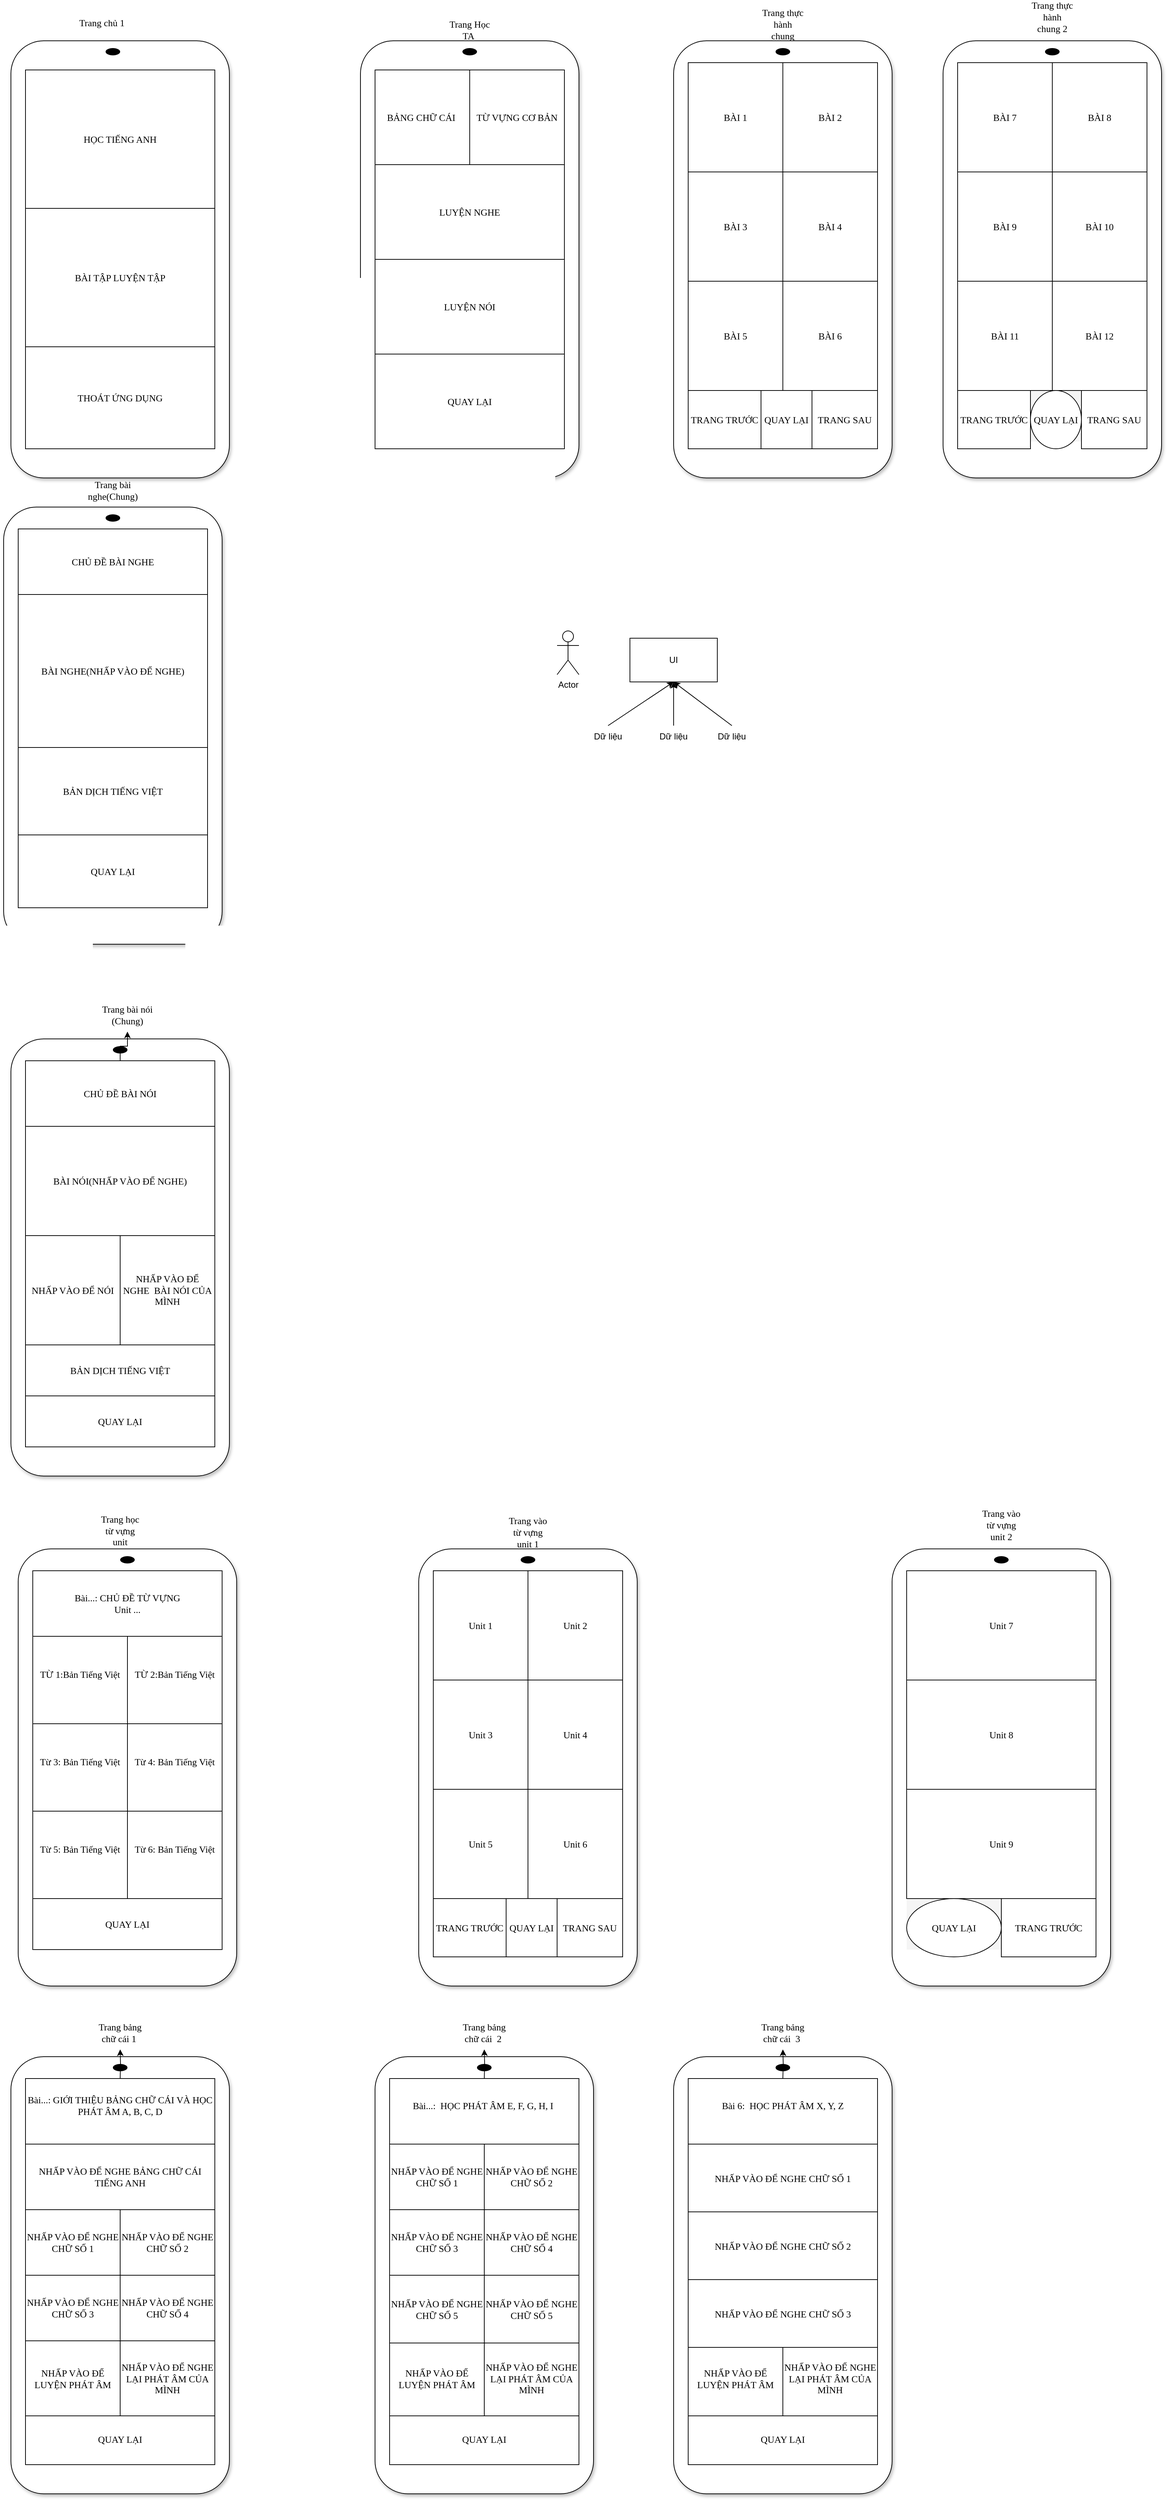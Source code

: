 <mxfile version="28.2.0">
  <diagram name="Page-1" id="ixJSkVkBwFZioYLOljhV">
    <mxGraphModel dx="1830" dy="803" grid="1" gridSize="10" guides="1" tooltips="1" connect="1" arrows="1" fold="1" page="1" pageScale="1" pageWidth="827" pageHeight="1169" math="0" shadow="0">
      <root>
        <mxCell id="0" />
        <mxCell id="1" parent="0" />
        <mxCell id="qoUrT7d6lG7RUCfjTTM9-2" style="rounded=1;whiteSpace=wrap;html=1;fillColor=#FFFFFF;strokeColor=#000000;shadow=1;fontFamily=Times New Roman;fontSize=13;" parent="1" vertex="1">
          <mxGeometry x="100" y="140" width="300" height="600" as="geometry" />
        </mxCell>
        <mxCell id="qoUrT7d6lG7RUCfjTTM9-3" value="" style="rounded=0;whiteSpace=wrap;html=1;fillColor=#f5f5f5;strokeColor=#666666;fontFamily=Times New Roman;fontSize=13;fontColor=#333333;" parent="1" vertex="1">
          <mxGeometry x="120" y="180" width="260" height="520" as="geometry" />
        </mxCell>
        <mxCell id="qoUrT7d6lG7RUCfjTTM9-4" style="shape=ellipse;whiteSpace=wrap;html=1;fillColor=#000000;strokeColor=none;fontFamily=Times New Roman;fontSize=13;" parent="1" vertex="1">
          <mxGeometry x="230" y="150" width="20" height="10" as="geometry" />
        </mxCell>
        <mxCell id="qoUrT7d6lG7RUCfjTTM9-13" value="&lt;font&gt;HỌC TIẾNG ANH&lt;/font&gt;" style="rounded=0;whiteSpace=wrap;html=1;fontFamily=Times New Roman;fontSize=13;" parent="1" vertex="1">
          <mxGeometry x="120" y="180" width="260" height="190" as="geometry" />
        </mxCell>
        <mxCell id="qoUrT7d6lG7RUCfjTTM9-16" value="BÀI TẬP LUYỆN TẬP" style="rounded=0;whiteSpace=wrap;html=1;fontFamily=Times New Roman;fontSize=13;" parent="1" vertex="1">
          <mxGeometry x="120" y="370" width="260" height="190" as="geometry" />
        </mxCell>
        <mxCell id="qoUrT7d6lG7RUCfjTTM9-18" value="THOÁT ỨNG DỤNG" style="rounded=0;whiteSpace=wrap;html=1;fontFamily=Times New Roman;fontSize=13;" parent="1" vertex="1">
          <mxGeometry x="120" y="560" width="260" height="140" as="geometry" />
        </mxCell>
        <mxCell id="qoUrT7d6lG7RUCfjTTM9-20" value="Trang chủ 1" style="text;html=1;align=center;verticalAlign=middle;whiteSpace=wrap;rounded=0;fontFamily=Times New Roman;fontSize=13;" parent="1" vertex="1">
          <mxGeometry x="160" y="100" width="130" height="30" as="geometry" />
        </mxCell>
        <mxCell id="qoUrT7d6lG7RUCfjTTM9-21" style="rounded=1;whiteSpace=wrap;html=1;fillColor=#FFFFFF;strokeColor=#000000;shadow=1;fontFamily=Times New Roman;fontSize=13;" parent="1" vertex="1">
          <mxGeometry x="580" y="140" width="300" height="600" as="geometry" />
        </mxCell>
        <mxCell id="qoUrT7d6lG7RUCfjTTM9-22" style="shape=ellipse;whiteSpace=wrap;html=1;fillColor=#000000;strokeColor=none;fontFamily=Times New Roman;fontSize=13;" parent="1" vertex="1">
          <mxGeometry x="720" y="150" width="20" height="10" as="geometry" />
        </mxCell>
        <mxCell id="qoUrT7d6lG7RUCfjTTM9-24" style="rounded=0;whiteSpace=wrap;html=1;fillColor=#F5F5F5;strokeColor=none;fontFamily=Times New Roman;fontSize=13;" parent="1" vertex="1">
          <mxGeometry x="600" y="180" width="260" height="520" as="geometry" />
        </mxCell>
        <mxCell id="qoUrT7d6lG7RUCfjTTM9-26" value="LUYỆN NGHE" style="rounded=0;whiteSpace=wrap;html=1;fontFamily=Times New Roman;fontSize=13;" parent="1" vertex="1">
          <mxGeometry x="600" y="310" width="260" height="130" as="geometry" />
        </mxCell>
        <mxCell id="qoUrT7d6lG7RUCfjTTM9-27" value="LUYỆN NÓI" style="rounded=0;whiteSpace=wrap;html=1;fontFamily=Times New Roman;fontSize=13;" parent="1" vertex="1">
          <mxGeometry x="600" y="440" width="260" height="130" as="geometry" />
        </mxCell>
        <mxCell id="qoUrT7d6lG7RUCfjTTM9-30" value="QUAY LẠI" style="rounded=0;whiteSpace=wrap;html=1;fontFamily=Times New Roman;fontSize=13;" parent="1" vertex="1">
          <mxGeometry x="600" y="570" width="260" height="130" as="geometry" />
        </mxCell>
        <mxCell id="qoUrT7d6lG7RUCfjTTM9-32" value="BẢNG CHỮ CÁI&amp;nbsp;" style="rounded=0;whiteSpace=wrap;html=1;fontFamily=Times New Roman;fontSize=13;" parent="1" vertex="1">
          <mxGeometry x="600" y="180" width="130" height="130" as="geometry" />
        </mxCell>
        <mxCell id="qoUrT7d6lG7RUCfjTTM9-34" value="TỪ VỰNG CƠ BẢN" style="rounded=0;whiteSpace=wrap;html=1;fontFamily=Times New Roman;fontSize=13;" parent="1" vertex="1">
          <mxGeometry x="730" y="180" width="130" height="130" as="geometry" />
        </mxCell>
        <mxCell id="qoUrT7d6lG7RUCfjTTM9-35" value="Trang Học TA&amp;nbsp;" style="text;html=1;align=center;verticalAlign=middle;whiteSpace=wrap;rounded=0;fontFamily=Times New Roman;fontSize=13;" parent="1" vertex="1">
          <mxGeometry x="700" y="110" width="60" height="30" as="geometry" />
        </mxCell>
        <mxCell id="qoUrT7d6lG7RUCfjTTM9-36" style="rounded=1;whiteSpace=wrap;html=1;fillColor=#FFFFFF;strokeColor=#000000;shadow=1;fontFamily=Times New Roman;fontSize=13;" parent="1" vertex="1">
          <mxGeometry x="1010" y="140" width="300" height="600" as="geometry" />
        </mxCell>
        <mxCell id="qoUrT7d6lG7RUCfjTTM9-37" style="rounded=0;whiteSpace=wrap;html=1;fillColor=#F5F5F5;strokeColor=none;fontFamily=Times New Roman;fontSize=13;" parent="1" vertex="1">
          <mxGeometry x="1030" y="170" width="260" height="520" as="geometry" />
        </mxCell>
        <mxCell id="qoUrT7d6lG7RUCfjTTM9-38" value="BÀI 1" style="rounded=0;whiteSpace=wrap;html=1;fontFamily=Times New Roman;fontSize=13;" parent="1" vertex="1">
          <mxGeometry x="1030" y="170" width="130" height="150" as="geometry" />
        </mxCell>
        <mxCell id="qoUrT7d6lG7RUCfjTTM9-39" value="BÀI 2" style="rounded=0;whiteSpace=wrap;html=1;fontFamily=Times New Roman;fontSize=13;" parent="1" vertex="1">
          <mxGeometry x="1160" y="170" width="130" height="150" as="geometry" />
        </mxCell>
        <mxCell id="qoUrT7d6lG7RUCfjTTM9-40" value="BÀI 3" style="rounded=0;whiteSpace=wrap;html=1;fontFamily=Times New Roman;fontSize=13;" parent="1" vertex="1">
          <mxGeometry x="1030" y="320" width="130" height="150" as="geometry" />
        </mxCell>
        <mxCell id="qoUrT7d6lG7RUCfjTTM9-41" value="BÀI 4" style="rounded=0;whiteSpace=wrap;html=1;fontFamily=Times New Roman;fontSize=13;" parent="1" vertex="1">
          <mxGeometry x="1160" y="320" width="130" height="150" as="geometry" />
        </mxCell>
        <mxCell id="qoUrT7d6lG7RUCfjTTM9-42" value="BÀI 5" style="rounded=0;whiteSpace=wrap;html=1;fontFamily=Times New Roman;fontSize=13;" parent="1" vertex="1">
          <mxGeometry x="1030" y="470" width="130" height="150" as="geometry" />
        </mxCell>
        <mxCell id="qoUrT7d6lG7RUCfjTTM9-43" value="BÀI 6" style="rounded=0;whiteSpace=wrap;html=1;fontFamily=Times New Roman;fontSize=13;" parent="1" vertex="1">
          <mxGeometry x="1160" y="470" width="130" height="150" as="geometry" />
        </mxCell>
        <mxCell id="qoUrT7d6lG7RUCfjTTM9-45" value="TRANG TRƯỚC" style="rounded=0;whiteSpace=wrap;html=1;fontFamily=Times New Roman;fontSize=13;" parent="1" vertex="1">
          <mxGeometry x="1030" y="620" width="100" height="80" as="geometry" />
        </mxCell>
        <mxCell id="qoUrT7d6lG7RUCfjTTM9-46" value="TRANG SAU" style="rounded=0;whiteSpace=wrap;html=1;fontFamily=Times New Roman;fontSize=13;" parent="1" vertex="1">
          <mxGeometry x="1200" y="620" width="90" height="80" as="geometry" />
        </mxCell>
        <mxCell id="qoUrT7d6lG7RUCfjTTM9-47" value="Trang thực hành chung&lt;div&gt;&lt;br&gt;&lt;/div&gt;" style="text;html=1;align=center;verticalAlign=middle;whiteSpace=wrap;rounded=0;fontFamily=Times New Roman;fontSize=13;" parent="1" vertex="1">
          <mxGeometry x="1130" y="110" width="60" height="30" as="geometry" />
        </mxCell>
        <mxCell id="qoUrT7d6lG7RUCfjTTM9-48" style="rounded=1;whiteSpace=wrap;html=1;fillColor=#FFFFFF;strokeColor=#000000;shadow=1;fontFamily=Times New Roman;fontSize=13;" parent="1" vertex="1">
          <mxGeometry x="1380" y="140" width="300" height="600" as="geometry" />
        </mxCell>
        <mxCell id="qoUrT7d6lG7RUCfjTTM9-49" style="shape=ellipse;whiteSpace=wrap;html=1;fillColor=#000000;strokeColor=none;fontFamily=Times New Roman;fontSize=13;" parent="1" vertex="1">
          <mxGeometry x="1150" y="150" width="20" height="10" as="geometry" />
        </mxCell>
        <mxCell id="qoUrT7d6lG7RUCfjTTM9-52" style="shape=ellipse;whiteSpace=wrap;html=1;fillColor=#000000;strokeColor=none;fontFamily=Times New Roman;fontSize=13;" parent="1" vertex="1">
          <mxGeometry x="1520" y="150" width="20" height="10" as="geometry" />
        </mxCell>
        <mxCell id="qoUrT7d6lG7RUCfjTTM9-53" style="rounded=0;whiteSpace=wrap;html=1;fillColor=#F5F5F5;strokeColor=none;fontFamily=Times New Roman;fontSize=13;" parent="1" vertex="1">
          <mxGeometry x="1400" y="170" width="260" height="520" as="geometry" />
        </mxCell>
        <mxCell id="qoUrT7d6lG7RUCfjTTM9-54" value="BÀI 7" style="rounded=0;whiteSpace=wrap;html=1;fontFamily=Times New Roman;fontSize=13;" parent="1" vertex="1">
          <mxGeometry x="1400" y="170" width="130" height="150" as="geometry" />
        </mxCell>
        <mxCell id="qoUrT7d6lG7RUCfjTTM9-55" value="BÀI 8" style="rounded=0;whiteSpace=wrap;html=1;fontFamily=Times New Roman;fontSize=13;" parent="1" vertex="1">
          <mxGeometry x="1530" y="170" width="130" height="150" as="geometry" />
        </mxCell>
        <mxCell id="qoUrT7d6lG7RUCfjTTM9-56" value="BÀI 9" style="rounded=0;whiteSpace=wrap;html=1;fontFamily=Times New Roman;fontSize=13;" parent="1" vertex="1">
          <mxGeometry x="1400" y="320" width="130" height="150" as="geometry" />
        </mxCell>
        <mxCell id="qoUrT7d6lG7RUCfjTTM9-58" value="BÀI 10" style="rounded=0;whiteSpace=wrap;html=1;fontFamily=Times New Roman;fontSize=13;" parent="1" vertex="1">
          <mxGeometry x="1530" y="320" width="130" height="150" as="geometry" />
        </mxCell>
        <mxCell id="qoUrT7d6lG7RUCfjTTM9-59" value="BÀI 11" style="rounded=0;whiteSpace=wrap;html=1;fontFamily=Times New Roman;fontSize=13;" parent="1" vertex="1">
          <mxGeometry x="1400" y="470" width="130" height="150" as="geometry" />
        </mxCell>
        <mxCell id="qoUrT7d6lG7RUCfjTTM9-60" value="BÀI 12" style="rounded=0;whiteSpace=wrap;html=1;fontFamily=Times New Roman;fontSize=13;" parent="1" vertex="1">
          <mxGeometry x="1530" y="470" width="130" height="150" as="geometry" />
        </mxCell>
        <mxCell id="qoUrT7d6lG7RUCfjTTM9-64" value="Trang thực hành chung 2&lt;div&gt;&lt;br&gt;&lt;/div&gt;" style="text;html=1;align=center;verticalAlign=middle;whiteSpace=wrap;rounded=0;fontFamily=Times New Roman;fontSize=13;" parent="1" vertex="1">
          <mxGeometry x="1500" y="100" width="60" height="30" as="geometry" />
        </mxCell>
        <mxCell id="qoUrT7d6lG7RUCfjTTM9-86" style="rounded=1;whiteSpace=wrap;html=1;fillColor=#FFFFFF;strokeColor=#000000;shadow=1;fontFamily=Times New Roman;fontSize=13;" parent="1" vertex="1">
          <mxGeometry x="90" y="780" width="300" height="600" as="geometry" />
        </mxCell>
        <mxCell id="qoUrT7d6lG7RUCfjTTM9-87" style="shape=ellipse;whiteSpace=wrap;html=1;fillColor=#000000;strokeColor=none;fontFamily=Times New Roman;fontSize=13;" parent="1" vertex="1">
          <mxGeometry x="230" y="790" width="20" height="10" as="geometry" />
        </mxCell>
        <mxCell id="qoUrT7d6lG7RUCfjTTM9-88" style="rounded=0;whiteSpace=wrap;html=1;fillColor=#F5F5F5;strokeColor=none;fontFamily=Times New Roman;fontSize=13;" parent="1" vertex="1">
          <mxGeometry x="110" y="810" width="260" height="520" as="geometry" />
        </mxCell>
        <mxCell id="qoUrT7d6lG7RUCfjTTM9-89" value="Trang bài nghe(Chung)&lt;div&gt;&lt;div&gt;&lt;br&gt;&lt;/div&gt;&lt;/div&gt;" style="text;html=1;align=center;verticalAlign=middle;whiteSpace=wrap;rounded=0;fontFamily=Times New Roman;fontSize=13;" parent="1" vertex="1">
          <mxGeometry x="210" y="750" width="60" height="30" as="geometry" />
        </mxCell>
        <mxCell id="qoUrT7d6lG7RUCfjTTM9-90" value="CHỦ ĐỀ BÀI NGHE" style="rounded=0;whiteSpace=wrap;html=1;fontFamily=Times New Roman;fontSize=13;" parent="1" vertex="1">
          <mxGeometry x="110" y="810" width="260" height="90" as="geometry" />
        </mxCell>
        <mxCell id="qoUrT7d6lG7RUCfjTTM9-91" value="BÀI NGHE(NHẤP VÀO ĐỂ NGHE)" style="rounded=0;whiteSpace=wrap;html=1;fontFamily=Times New Roman;fontSize=13;" parent="1" vertex="1">
          <mxGeometry x="110" y="900" width="260" height="210" as="geometry" />
        </mxCell>
        <mxCell id="qoUrT7d6lG7RUCfjTTM9-92" value="BẢN DỊCH TIẾNG VIỆT" style="rounded=0;whiteSpace=wrap;html=1;fontFamily=Times New Roman;fontSize=13;" parent="1" vertex="1">
          <mxGeometry x="110" y="1110" width="260" height="120" as="geometry" />
        </mxCell>
        <mxCell id="qoUrT7d6lG7RUCfjTTM9-94" style="rounded=1;whiteSpace=wrap;html=1;fillColor=#FFFFFF;strokeColor=#000000;shadow=1;fontFamily=Times New Roman;fontSize=13;" parent="1" vertex="1">
          <mxGeometry x="100" y="1510" width="300" height="600" as="geometry" />
        </mxCell>
        <mxCell id="qoUrT7d6lG7RUCfjTTM9-95" style="shape=ellipse;whiteSpace=wrap;html=1;fillColor=#000000;strokeColor=none;fontFamily=Times New Roman;fontSize=13;" parent="1" vertex="1">
          <mxGeometry x="240" y="1520" width="20" height="10" as="geometry" />
        </mxCell>
        <mxCell id="qoUrT7d6lG7RUCfjTTM9-96" style="rounded=0;whiteSpace=wrap;html=1;fillColor=#F5F5F5;strokeColor=none;fontFamily=Times New Roman;fontSize=13;" parent="1" vertex="1">
          <mxGeometry x="120" y="1540" width="260" height="520" as="geometry" />
        </mxCell>
        <mxCell id="qoUrT7d6lG7RUCfjTTM9-97" value="" style="edgeStyle=orthogonalEdgeStyle;rounded=0;orthogonalLoop=1;jettySize=auto;html=1;fontFamily=Times New Roman;fontSize=13;" parent="1" source="qoUrT7d6lG7RUCfjTTM9-98" target="qoUrT7d6lG7RUCfjTTM9-103" edge="1">
          <mxGeometry relative="1" as="geometry" />
        </mxCell>
        <mxCell id="qoUrT7d6lG7RUCfjTTM9-98" value="CHỦ ĐỀ BÀI NÓI" style="rounded=0;whiteSpace=wrap;html=1;fontFamily=Times New Roman;fontSize=13;" parent="1" vertex="1">
          <mxGeometry x="120" y="1540" width="260" height="90" as="geometry" />
        </mxCell>
        <mxCell id="qoUrT7d6lG7RUCfjTTM9-99" value="BÀI NÓI(NHẤP VÀO ĐỂ NGHE)" style="rounded=0;whiteSpace=wrap;html=1;fontFamily=Times New Roman;fontSize=13;" parent="1" vertex="1">
          <mxGeometry x="120" y="1630" width="260" height="150" as="geometry" />
        </mxCell>
        <mxCell id="qoUrT7d6lG7RUCfjTTM9-100" value="BẢN DỊCH TIẾNG VIỆT" style="rounded=0;whiteSpace=wrap;html=1;fontFamily=Times New Roman;fontSize=13;" parent="1" vertex="1">
          <mxGeometry x="120" y="1930" width="260" height="70" as="geometry" />
        </mxCell>
        <mxCell id="qoUrT7d6lG7RUCfjTTM9-101" value="NHẤP VÀO ĐỂ NÓI" style="rounded=0;whiteSpace=wrap;html=1;fontFamily=Times New Roman;fontSize=13;" parent="1" vertex="1">
          <mxGeometry x="120" y="1780" width="130" height="150" as="geometry" />
        </mxCell>
        <mxCell id="qoUrT7d6lG7RUCfjTTM9-102" value="NHẤP VÀO ĐỂ NGHE&amp;nbsp; BÀI NÓI CỦA MÌNH" style="rounded=0;whiteSpace=wrap;html=1;fontFamily=Times New Roman;fontSize=13;" parent="1" vertex="1">
          <mxGeometry x="250" y="1780" width="130" height="150" as="geometry" />
        </mxCell>
        <mxCell id="qoUrT7d6lG7RUCfjTTM9-103" value="Trang bài nói (Chung)&lt;div&gt;&lt;div&gt;&lt;br&gt;&lt;/div&gt;&lt;/div&gt;" style="text;html=1;align=center;verticalAlign=middle;whiteSpace=wrap;rounded=0;fontFamily=Times New Roman;fontSize=13;" parent="1" vertex="1">
          <mxGeometry x="220" y="1470" width="80" height="30" as="geometry" />
        </mxCell>
        <mxCell id="qoUrT7d6lG7RUCfjTTM9-106" style="rounded=1;whiteSpace=wrap;html=1;fillColor=#FFFFFF;strokeColor=#000000;shadow=1;fontFamily=Times New Roman;fontSize=13;" parent="1" vertex="1">
          <mxGeometry x="110" y="2210" width="300" height="600" as="geometry" />
        </mxCell>
        <mxCell id="qoUrT7d6lG7RUCfjTTM9-107" style="shape=ellipse;whiteSpace=wrap;html=1;fillColor=#000000;strokeColor=none;fontFamily=Times New Roman;fontSize=13;" parent="1" vertex="1">
          <mxGeometry x="250" y="2220" width="20" height="10" as="geometry" />
        </mxCell>
        <mxCell id="qoUrT7d6lG7RUCfjTTM9-108" style="rounded=0;whiteSpace=wrap;html=1;fillColor=#F5F5F5;strokeColor=none;fontFamily=Times New Roman;fontSize=13;" parent="1" vertex="1">
          <mxGeometry x="130" y="2240" width="260" height="520" as="geometry" />
        </mxCell>
        <mxCell id="qoUrT7d6lG7RUCfjTTM9-109" value="Bài...: CHỦ ĐỀ TỪ VỰNG&lt;div&gt;Unit ...&lt;/div&gt;" style="rounded=0;whiteSpace=wrap;html=1;fontFamily=Times New Roman;fontSize=13;" parent="1" vertex="1">
          <mxGeometry x="130" y="2240" width="260" height="90" as="geometry" />
        </mxCell>
        <mxCell id="qoUrT7d6lG7RUCfjTTM9-112" value="Trang học từ vựng unit" style="text;html=1;align=center;verticalAlign=middle;whiteSpace=wrap;rounded=0;fontFamily=Times New Roman;fontSize=13;" parent="1" vertex="1">
          <mxGeometry x="220" y="2170" width="60" height="30" as="geometry" />
        </mxCell>
        <mxCell id="qoUrT7d6lG7RUCfjTTM9-113" value="TỪ 1:Bản Tiếng Việt&lt;div&gt;&lt;br&gt;&lt;/div&gt;" style="rounded=0;whiteSpace=wrap;html=1;fontFamily=Times New Roman;fontSize=13;" parent="1" vertex="1">
          <mxGeometry x="130" y="2330" width="130" height="120" as="geometry" />
        </mxCell>
        <mxCell id="qoUrT7d6lG7RUCfjTTM9-114" value="TỪ 2:Bản Tiếng Việt&lt;div&gt;&lt;br&gt;&lt;/div&gt;" style="rounded=0;whiteSpace=wrap;html=1;fontFamily=Times New Roman;fontSize=13;" parent="1" vertex="1">
          <mxGeometry x="260" y="2330" width="130" height="120" as="geometry" />
        </mxCell>
        <mxCell id="qoUrT7d6lG7RUCfjTTM9-115" value="Từ 3: Bản Tiếng Việt&lt;div&gt;&lt;br&gt;&lt;/div&gt;" style="rounded=0;whiteSpace=wrap;html=1;fontFamily=Times New Roman;fontSize=13;" parent="1" vertex="1">
          <mxGeometry x="130" y="2450" width="130" height="120" as="geometry" />
        </mxCell>
        <mxCell id="qoUrT7d6lG7RUCfjTTM9-116" value="Từ 4: Bản Tiếng Việt&lt;div&gt;&lt;br&gt;&lt;/div&gt;" style="rounded=0;whiteSpace=wrap;html=1;fontFamily=Times New Roman;fontSize=13;" parent="1" vertex="1">
          <mxGeometry x="260" y="2450" width="130" height="120" as="geometry" />
        </mxCell>
        <mxCell id="qoUrT7d6lG7RUCfjTTM9-117" value="Từ 5: Bản Tiếng Việt&lt;div&gt;&lt;br&gt;&lt;/div&gt;" style="rounded=0;whiteSpace=wrap;html=1;fontFamily=Times New Roman;fontSize=13;" parent="1" vertex="1">
          <mxGeometry x="130" y="2570" width="130" height="120" as="geometry" />
        </mxCell>
        <mxCell id="qoUrT7d6lG7RUCfjTTM9-118" value="Từ 6: Bản Tiếng Việt&lt;div&gt;&lt;br&gt;&lt;/div&gt;" style="rounded=0;whiteSpace=wrap;html=1;fontFamily=Times New Roman;fontSize=13;" parent="1" vertex="1">
          <mxGeometry x="260" y="2570" width="130" height="120" as="geometry" />
        </mxCell>
        <mxCell id="qoUrT7d6lG7RUCfjTTM9-119" value="QUAY LẠI" style="rounded=0;whiteSpace=wrap;html=1;fontFamily=Times New Roman;fontSize=13;" parent="1" vertex="1">
          <mxGeometry x="120" y="2000" width="260" height="70" as="geometry" />
        </mxCell>
        <mxCell id="qoUrT7d6lG7RUCfjTTM9-120" value="QUAY LẠI" style="rounded=0;whiteSpace=wrap;html=1;fontFamily=Times New Roman;fontSize=13;" parent="1" vertex="1">
          <mxGeometry x="110" y="1230" width="260" height="100" as="geometry" />
        </mxCell>
        <mxCell id="qoUrT7d6lG7RUCfjTTM9-121" value="QUAY LẠI" style="rounded=0;whiteSpace=wrap;html=1;fontFamily=Times New Roman;fontSize=13;" parent="1" vertex="1">
          <mxGeometry x="130" y="2690" width="260" height="70" as="geometry" />
        </mxCell>
        <mxCell id="qoUrT7d6lG7RUCfjTTM9-122" style="rounded=1;whiteSpace=wrap;html=1;fillColor=#FFFFFF;strokeColor=#000000;shadow=1;fontFamily=Times New Roman;fontSize=13;" parent="1" vertex="1">
          <mxGeometry x="660" y="2210" width="300" height="600" as="geometry" />
        </mxCell>
        <mxCell id="qoUrT7d6lG7RUCfjTTM9-123" style="rounded=0;whiteSpace=wrap;html=1;fillColor=#F5F5F5;strokeColor=none;fontFamily=Times New Roman;fontSize=13;" parent="1" vertex="1">
          <mxGeometry x="680" y="2240" width="260" height="520" as="geometry" />
        </mxCell>
        <mxCell id="qoUrT7d6lG7RUCfjTTM9-124" value="Unit 1" style="rounded=0;whiteSpace=wrap;html=1;fontFamily=Times New Roman;fontSize=13;" parent="1" vertex="1">
          <mxGeometry x="680" y="2240" width="130" height="150" as="geometry" />
        </mxCell>
        <mxCell id="qoUrT7d6lG7RUCfjTTM9-125" value="Unit 2" style="rounded=0;whiteSpace=wrap;html=1;fontFamily=Times New Roman;fontSize=13;" parent="1" vertex="1">
          <mxGeometry x="810" y="2240" width="130" height="150" as="geometry" />
        </mxCell>
        <mxCell id="qoUrT7d6lG7RUCfjTTM9-126" value="Unit&amp;nbsp;3" style="rounded=0;whiteSpace=wrap;html=1;fontFamily=Times New Roman;fontSize=13;" parent="1" vertex="1">
          <mxGeometry x="680" y="2390" width="130" height="150" as="geometry" />
        </mxCell>
        <mxCell id="qoUrT7d6lG7RUCfjTTM9-127" value="Unit 4" style="rounded=0;whiteSpace=wrap;html=1;fontFamily=Times New Roman;fontSize=13;" parent="1" vertex="1">
          <mxGeometry x="810" y="2390" width="130" height="150" as="geometry" />
        </mxCell>
        <mxCell id="qoUrT7d6lG7RUCfjTTM9-128" value="Unit&amp;nbsp;5" style="rounded=0;whiteSpace=wrap;html=1;fontFamily=Times New Roman;fontSize=13;" parent="1" vertex="1">
          <mxGeometry x="680" y="2540" width="130" height="150" as="geometry" />
        </mxCell>
        <mxCell id="qoUrT7d6lG7RUCfjTTM9-129" value="Unit&amp;nbsp;6" style="rounded=0;whiteSpace=wrap;html=1;fontFamily=Times New Roman;fontSize=13;" parent="1" vertex="1">
          <mxGeometry x="810" y="2540" width="130" height="150" as="geometry" />
        </mxCell>
        <mxCell id="qoUrT7d6lG7RUCfjTTM9-130" value="QUAY LẠI" style="ellipse;whiteSpace=wrap;html=1;fontFamily=Times New Roman;fontSize=13;" parent="1" vertex="1">
          <mxGeometry x="780" y="2690" width="70" height="80" as="geometry" />
        </mxCell>
        <mxCell id="qoUrT7d6lG7RUCfjTTM9-131" value="TRANG TRƯỚC" style="rounded=0;whiteSpace=wrap;html=1;fontFamily=Times New Roman;fontSize=13;" parent="1" vertex="1">
          <mxGeometry x="680" y="2690" width="100" height="80" as="geometry" />
        </mxCell>
        <mxCell id="qoUrT7d6lG7RUCfjTTM9-132" value="TRANG SAU" style="rounded=0;whiteSpace=wrap;html=1;fontFamily=Times New Roman;fontSize=13;" parent="1" vertex="1">
          <mxGeometry x="850" y="2690" width="90" height="80" as="geometry" />
        </mxCell>
        <mxCell id="qoUrT7d6lG7RUCfjTTM9-133" value="Trang vào từ vựng unit 1&lt;div&gt;&lt;br&gt;&lt;/div&gt;" style="text;html=1;align=center;verticalAlign=middle;whiteSpace=wrap;rounded=0;fontFamily=Times New Roman;fontSize=13;" parent="1" vertex="1">
          <mxGeometry x="780" y="2180" width="60" height="30" as="geometry" />
        </mxCell>
        <mxCell id="qoUrT7d6lG7RUCfjTTM9-134" style="shape=ellipse;whiteSpace=wrap;html=1;fillColor=#000000;strokeColor=none;fontFamily=Times New Roman;fontSize=13;" parent="1" vertex="1">
          <mxGeometry x="800" y="2220" width="20" height="10" as="geometry" />
        </mxCell>
        <mxCell id="C0sIoQWcLX1TJ2bj2l7G-10" style="rounded=1;whiteSpace=wrap;html=1;fillColor=#FFFFFF;strokeColor=#000000;shadow=1;fontFamily=Times New Roman;fontSize=13;" parent="1" vertex="1">
          <mxGeometry x="100" y="2907" width="300" height="600" as="geometry" />
        </mxCell>
        <mxCell id="C0sIoQWcLX1TJ2bj2l7G-11" style="shape=ellipse;whiteSpace=wrap;html=1;fillColor=#000000;strokeColor=none;fontFamily=Times New Roman;fontSize=13;" parent="1" vertex="1">
          <mxGeometry x="240" y="2917" width="20" height="10" as="geometry" />
        </mxCell>
        <mxCell id="C0sIoQWcLX1TJ2bj2l7G-12" style="rounded=0;whiteSpace=wrap;html=1;fillColor=#F5F5F5;strokeColor=none;fontFamily=Times New Roman;fontSize=13;" parent="1" vertex="1">
          <mxGeometry x="120" y="2937" width="260" height="520" as="geometry" />
        </mxCell>
        <mxCell id="C0sIoQWcLX1TJ2bj2l7G-13" value="" style="edgeStyle=orthogonalEdgeStyle;rounded=0;orthogonalLoop=1;jettySize=auto;html=1;fontFamily=Times New Roman;fontSize=13;" parent="1" target="C0sIoQWcLX1TJ2bj2l7G-19" edge="1">
          <mxGeometry relative="1" as="geometry">
            <mxPoint x="250.0" y="2937.0" as="sourcePoint" />
          </mxGeometry>
        </mxCell>
        <mxCell id="C0sIoQWcLX1TJ2bj2l7G-19" value="Trang bảng chữ cái 1&amp;nbsp;&lt;div&gt;&lt;div&gt;&lt;br&gt;&lt;/div&gt;&lt;/div&gt;" style="text;html=1;align=center;verticalAlign=middle;whiteSpace=wrap;rounded=0;fontFamily=Times New Roman;fontSize=13;" parent="1" vertex="1">
          <mxGeometry x="210" y="2867" width="80" height="30" as="geometry" />
        </mxCell>
        <mxCell id="C0sIoQWcLX1TJ2bj2l7G-20" value="QUAY LẠI" style="rounded=0;whiteSpace=wrap;html=1;fontFamily=Times New Roman;fontSize=13;" parent="1" vertex="1">
          <mxGeometry x="120" y="3397" width="260" height="70" as="geometry" />
        </mxCell>
        <mxCell id="C0sIoQWcLX1TJ2bj2l7G-21" value="Bài...: GIỚI THIỆU BẢNG CHỮ CÁI VÀ HỌC PHÁT ÂM A, B, C, D&lt;div&gt;&lt;br&gt;&lt;/div&gt;" style="rounded=0;whiteSpace=wrap;html=1;fontFamily=Times New Roman;fontSize=13;" parent="1" vertex="1">
          <mxGeometry x="120" y="2937" width="260" height="90" as="geometry" />
        </mxCell>
        <mxCell id="C0sIoQWcLX1TJ2bj2l7G-22" value="NHẤP VÀO ĐỂ NGHE BẢNG CHỮ CÁI TIẾNG ANH" style="rounded=0;whiteSpace=wrap;html=1;fontFamily=Times New Roman;fontSize=13;" parent="1" vertex="1">
          <mxGeometry x="120" y="3027" width="260" height="90" as="geometry" />
        </mxCell>
        <mxCell id="C0sIoQWcLX1TJ2bj2l7G-23" value="NHẤP VÀO ĐỂ NGHE CHỮ SỐ 1" style="rounded=0;whiteSpace=wrap;html=1;fontFamily=Times New Roman;fontSize=13;" parent="1" vertex="1">
          <mxGeometry x="120" y="3117" width="130" height="90" as="geometry" />
        </mxCell>
        <mxCell id="C0sIoQWcLX1TJ2bj2l7G-24" value="NHẤP VÀO ĐỂ NGHE CHỮ SỐ 2" style="rounded=0;whiteSpace=wrap;html=1;fontFamily=Times New Roman;fontSize=13;" parent="1" vertex="1">
          <mxGeometry x="250" y="3117" width="130" height="90" as="geometry" />
        </mxCell>
        <mxCell id="C0sIoQWcLX1TJ2bj2l7G-25" value="NHẤP VÀO ĐỂ NGHE CHỮ SỐ 3" style="rounded=0;whiteSpace=wrap;html=1;fontFamily=Times New Roman;fontSize=13;" parent="1" vertex="1">
          <mxGeometry x="120" y="3207" width="130" height="90" as="geometry" />
        </mxCell>
        <mxCell id="C0sIoQWcLX1TJ2bj2l7G-28" value="" style="edgeStyle=orthogonalEdgeStyle;rounded=0;orthogonalLoop=1;jettySize=auto;html=1;fontFamily=Times New Roman;fontSize=13;" parent="1" source="C0sIoQWcLX1TJ2bj2l7G-26" target="C0sIoQWcLX1TJ2bj2l7G-20" edge="1">
          <mxGeometry relative="1" as="geometry" />
        </mxCell>
        <mxCell id="C0sIoQWcLX1TJ2bj2l7G-26" value="NHẤP VÀO ĐỂ NGHE CHỮ SỐ 4" style="rounded=0;whiteSpace=wrap;html=1;fontFamily=Times New Roman;fontSize=13;" parent="1" vertex="1">
          <mxGeometry x="250" y="3207" width="130" height="90" as="geometry" />
        </mxCell>
        <mxCell id="C0sIoQWcLX1TJ2bj2l7G-27" value="NHẤP VÀO ĐỂ LUYỆN PHÁT ÂM" style="rounded=0;whiteSpace=wrap;html=1;fontFamily=Times New Roman;fontSize=13;" parent="1" vertex="1">
          <mxGeometry x="120" y="3297" width="130" height="103" as="geometry" />
        </mxCell>
        <mxCell id="C0sIoQWcLX1TJ2bj2l7G-29" value="NHẤP VÀO ĐỂ NGHE LẠI PHÁT ÂM CỦA MÌNH" style="rounded=0;whiteSpace=wrap;html=1;fontFamily=Times New Roman;fontSize=13;" parent="1" vertex="1">
          <mxGeometry x="250" y="3297" width="130" height="103" as="geometry" />
        </mxCell>
        <mxCell id="C0sIoQWcLX1TJ2bj2l7G-30" style="rounded=1;whiteSpace=wrap;html=1;fillColor=#FFFFFF;strokeColor=#000000;shadow=1;fontFamily=Times New Roman;fontSize=13;" parent="1" vertex="1">
          <mxGeometry x="600" y="2907" width="300" height="600" as="geometry" />
        </mxCell>
        <mxCell id="C0sIoQWcLX1TJ2bj2l7G-31" style="shape=ellipse;whiteSpace=wrap;html=1;fillColor=#000000;strokeColor=none;fontFamily=Times New Roman;fontSize=13;" parent="1" vertex="1">
          <mxGeometry x="740" y="2917" width="20" height="10" as="geometry" />
        </mxCell>
        <mxCell id="C0sIoQWcLX1TJ2bj2l7G-32" style="rounded=0;whiteSpace=wrap;html=1;fillColor=#F5F5F5;strokeColor=none;fontFamily=Times New Roman;fontSize=13;" parent="1" vertex="1">
          <mxGeometry x="620" y="2937" width="260" height="520" as="geometry" />
        </mxCell>
        <mxCell id="C0sIoQWcLX1TJ2bj2l7G-33" value="" style="edgeStyle=orthogonalEdgeStyle;rounded=0;orthogonalLoop=1;jettySize=auto;html=1;fontFamily=Times New Roman;fontSize=13;" parent="1" target="C0sIoQWcLX1TJ2bj2l7G-34" edge="1">
          <mxGeometry relative="1" as="geometry">
            <mxPoint x="750.0" y="2937.0" as="sourcePoint" />
          </mxGeometry>
        </mxCell>
        <mxCell id="C0sIoQWcLX1TJ2bj2l7G-34" value="Trang bảng chữ cái&amp;nbsp; 2&amp;nbsp;&lt;div&gt;&lt;div&gt;&lt;br&gt;&lt;/div&gt;&lt;/div&gt;" style="text;html=1;align=center;verticalAlign=middle;whiteSpace=wrap;rounded=0;fontFamily=Times New Roman;fontSize=13;" parent="1" vertex="1">
          <mxGeometry x="710" y="2867" width="80" height="30" as="geometry" />
        </mxCell>
        <mxCell id="C0sIoQWcLX1TJ2bj2l7G-35" value="QUAY LẠI" style="rounded=0;whiteSpace=wrap;html=1;fontFamily=Times New Roman;fontSize=13;" parent="1" vertex="1">
          <mxGeometry x="620" y="3397" width="260" height="70" as="geometry" />
        </mxCell>
        <mxCell id="C0sIoQWcLX1TJ2bj2l7G-36" value="Bài...:&amp;nbsp; HỌC PHÁT ÂM E, F, G, H, I&amp;nbsp;&lt;div&gt;&lt;br&gt;&lt;/div&gt;" style="rounded=0;whiteSpace=wrap;html=1;fontFamily=Times New Roman;fontSize=13;" parent="1" vertex="1">
          <mxGeometry x="620" y="2937" width="260" height="90" as="geometry" />
        </mxCell>
        <mxCell id="C0sIoQWcLX1TJ2bj2l7G-38" value="NHẤP VÀO ĐỂ NGHE CHỮ SỐ 1" style="rounded=0;whiteSpace=wrap;html=1;fontFamily=Times New Roman;fontSize=13;" parent="1" vertex="1">
          <mxGeometry x="620" y="3027" width="130" height="90" as="geometry" />
        </mxCell>
        <mxCell id="C0sIoQWcLX1TJ2bj2l7G-39" value="NHẤP VÀO ĐỂ NGHE CHỮ SỐ 2" style="rounded=0;whiteSpace=wrap;html=1;fontFamily=Times New Roman;fontSize=13;" parent="1" vertex="1">
          <mxGeometry x="750" y="3027" width="130" height="90" as="geometry" />
        </mxCell>
        <mxCell id="C0sIoQWcLX1TJ2bj2l7G-40" value="NHẤP VÀO ĐỂ NGHE CHỮ SỐ 3" style="rounded=0;whiteSpace=wrap;html=1;fontFamily=Times New Roman;fontSize=13;" parent="1" vertex="1">
          <mxGeometry x="620" y="3117" width="130" height="90" as="geometry" />
        </mxCell>
        <mxCell id="C0sIoQWcLX1TJ2bj2l7G-41" value="" style="edgeStyle=orthogonalEdgeStyle;rounded=0;orthogonalLoop=1;jettySize=auto;html=1;fontFamily=Times New Roman;fontSize=13;" parent="1" source="C0sIoQWcLX1TJ2bj2l7G-42" target="C0sIoQWcLX1TJ2bj2l7G-35" edge="1">
          <mxGeometry relative="1" as="geometry" />
        </mxCell>
        <mxCell id="C0sIoQWcLX1TJ2bj2l7G-42" value="NHẤP VÀO ĐỂ NGHE CHỮ SỐ 4" style="rounded=0;whiteSpace=wrap;html=1;fontFamily=Times New Roman;fontSize=13;" parent="1" vertex="1">
          <mxGeometry x="750" y="3117" width="130" height="90" as="geometry" />
        </mxCell>
        <mxCell id="C0sIoQWcLX1TJ2bj2l7G-43" value="NHẤP VÀO ĐỂ LUYỆN PHÁT ÂM" style="rounded=0;whiteSpace=wrap;html=1;fontFamily=Times New Roman;fontSize=13;" parent="1" vertex="1">
          <mxGeometry x="620" y="3297" width="130" height="103" as="geometry" />
        </mxCell>
        <mxCell id="C0sIoQWcLX1TJ2bj2l7G-44" value="NHẤP VÀO ĐỂ NGHE LẠI PHÁT ÂM CỦA MÌNH" style="rounded=0;whiteSpace=wrap;html=1;fontFamily=Times New Roman;fontSize=13;" parent="1" vertex="1">
          <mxGeometry x="750" y="3297" width="130" height="103" as="geometry" />
        </mxCell>
        <mxCell id="C0sIoQWcLX1TJ2bj2l7G-45" value="NHẤP VÀO ĐỂ NGHE CHỮ SỐ 5" style="rounded=0;whiteSpace=wrap;html=1;fontFamily=Times New Roman;fontSize=13;" parent="1" vertex="1">
          <mxGeometry x="620" y="3207" width="130" height="93" as="geometry" />
        </mxCell>
        <mxCell id="C0sIoQWcLX1TJ2bj2l7G-46" style="rounded=1;whiteSpace=wrap;html=1;fillColor=#FFFFFF;strokeColor=#000000;shadow=1;fontFamily=Times New Roman;fontSize=13;" parent="1" vertex="1">
          <mxGeometry x="1010" y="2907" width="300" height="600" as="geometry" />
        </mxCell>
        <mxCell id="C0sIoQWcLX1TJ2bj2l7G-47" style="shape=ellipse;whiteSpace=wrap;html=1;fillColor=#000000;strokeColor=none;fontFamily=Times New Roman;fontSize=13;" parent="1" vertex="1">
          <mxGeometry x="1150" y="2917" width="20" height="10" as="geometry" />
        </mxCell>
        <mxCell id="C0sIoQWcLX1TJ2bj2l7G-48" style="rounded=0;whiteSpace=wrap;html=1;fillColor=#F5F5F5;strokeColor=none;fontFamily=Times New Roman;fontSize=13;" parent="1" vertex="1">
          <mxGeometry x="1030" y="2937" width="260" height="520" as="geometry" />
        </mxCell>
        <mxCell id="C0sIoQWcLX1TJ2bj2l7G-49" value="" style="edgeStyle=orthogonalEdgeStyle;rounded=0;orthogonalLoop=1;jettySize=auto;html=1;fontFamily=Times New Roman;fontSize=13;" parent="1" target="C0sIoQWcLX1TJ2bj2l7G-50" edge="1">
          <mxGeometry relative="1" as="geometry">
            <mxPoint x="1160" y="2937.0" as="sourcePoint" />
          </mxGeometry>
        </mxCell>
        <mxCell id="C0sIoQWcLX1TJ2bj2l7G-50" value="Trang bảng chữ cái&amp;nbsp; 3&amp;nbsp;&lt;div&gt;&lt;div&gt;&lt;br&gt;&lt;/div&gt;&lt;/div&gt;" style="text;html=1;align=center;verticalAlign=middle;whiteSpace=wrap;rounded=0;fontFamily=Times New Roman;fontSize=13;" parent="1" vertex="1">
          <mxGeometry x="1120" y="2867" width="80" height="30" as="geometry" />
        </mxCell>
        <mxCell id="C0sIoQWcLX1TJ2bj2l7G-51" value="QUAY LẠI" style="rounded=0;whiteSpace=wrap;html=1;fontFamily=Times New Roman;fontSize=13;" parent="1" vertex="1">
          <mxGeometry x="1030" y="3397" width="260" height="70" as="geometry" />
        </mxCell>
        <mxCell id="C0sIoQWcLX1TJ2bj2l7G-52" value="Bài 6:&amp;nbsp; HỌC PHÁT ÂM X, Y, Z&lt;div&gt;&lt;br&gt;&lt;/div&gt;" style="rounded=0;whiteSpace=wrap;html=1;fontFamily=Times New Roman;fontSize=13;" parent="1" vertex="1">
          <mxGeometry x="1030" y="2937" width="260" height="90" as="geometry" />
        </mxCell>
        <mxCell id="C0sIoQWcLX1TJ2bj2l7G-56" value="" style="edgeStyle=orthogonalEdgeStyle;rounded=0;orthogonalLoop=1;jettySize=auto;html=1;fontFamily=Times New Roman;fontSize=13;" parent="1" target="C0sIoQWcLX1TJ2bj2l7G-51" edge="1">
          <mxGeometry relative="1" as="geometry">
            <mxPoint x="1225" y="3207" as="sourcePoint" />
          </mxGeometry>
        </mxCell>
        <mxCell id="C0sIoQWcLX1TJ2bj2l7G-58" value="NHẤP VÀO ĐỂ LUYỆN PHÁT ÂM" style="rounded=0;whiteSpace=wrap;html=1;fontFamily=Times New Roman;fontSize=13;" parent="1" vertex="1">
          <mxGeometry x="1030" y="3297" width="130" height="103" as="geometry" />
        </mxCell>
        <mxCell id="C0sIoQWcLX1TJ2bj2l7G-59" value="NHẤP VÀO ĐỂ NGHE LẠI PHÁT ÂM CỦA MÌNH" style="rounded=0;whiteSpace=wrap;html=1;fontFamily=Times New Roman;fontSize=13;" parent="1" vertex="1">
          <mxGeometry x="1160" y="3297" width="130" height="103" as="geometry" />
        </mxCell>
        <mxCell id="C0sIoQWcLX1TJ2bj2l7G-60" value="NHẤP VÀO ĐỂ NGHE CHỮ SỐ 1" style="rounded=0;whiteSpace=wrap;html=1;fontFamily=Times New Roman;fontSize=13;" parent="1" vertex="1">
          <mxGeometry x="1030" y="3027" width="260" height="93" as="geometry" />
        </mxCell>
        <mxCell id="C0sIoQWcLX1TJ2bj2l7G-61" value="NHẤP VÀO ĐỂ NGHE CHỮ SỐ 2" style="rounded=0;whiteSpace=wrap;html=1;fontFamily=Times New Roman;fontSize=13;" parent="1" vertex="1">
          <mxGeometry x="1030" y="3120" width="260" height="93" as="geometry" />
        </mxCell>
        <mxCell id="C0sIoQWcLX1TJ2bj2l7G-62" value="NHẤP VÀO ĐỂ NGHE CHỮ SỐ 3" style="rounded=0;whiteSpace=wrap;html=1;fontFamily=Times New Roman;fontSize=13;" parent="1" vertex="1">
          <mxGeometry x="1030" y="3213" width="260" height="93" as="geometry" />
        </mxCell>
        <mxCell id="C0sIoQWcLX1TJ2bj2l7G-63" style="rounded=1;whiteSpace=wrap;html=1;fillColor=#FFFFFF;strokeColor=#000000;shadow=1;fontFamily=Times New Roman;fontSize=13;" parent="1" vertex="1">
          <mxGeometry x="1310" y="2210" width="300" height="600" as="geometry" />
        </mxCell>
        <mxCell id="C0sIoQWcLX1TJ2bj2l7G-64" style="shape=ellipse;whiteSpace=wrap;html=1;fillColor=#000000;strokeColor=none;fontFamily=Times New Roman;fontSize=13;" parent="1" vertex="1">
          <mxGeometry x="1450" y="2220" width="20" height="10" as="geometry" />
        </mxCell>
        <mxCell id="C0sIoQWcLX1TJ2bj2l7G-65" style="rounded=0;whiteSpace=wrap;html=1;fillColor=#F5F5F5;strokeColor=none;fontFamily=Times New Roman;fontSize=13;" parent="1" vertex="1">
          <mxGeometry x="1330" y="2240" width="260" height="520" as="geometry" />
        </mxCell>
        <mxCell id="C0sIoQWcLX1TJ2bj2l7G-72" value="TRANG TRƯỚC" style="rounded=0;whiteSpace=wrap;html=1;fontFamily=Times New Roman;fontSize=13;" parent="1" vertex="1">
          <mxGeometry x="1460" y="2690" width="130" height="80" as="geometry" />
        </mxCell>
        <mxCell id="C0sIoQWcLX1TJ2bj2l7G-73" value="QUAY LẠI" style="ellipse;whiteSpace=wrap;html=1;fontFamily=Times New Roman;fontSize=13;" parent="1" vertex="1">
          <mxGeometry x="1330" y="2690" width="130" height="80" as="geometry" />
        </mxCell>
        <mxCell id="C0sIoQWcLX1TJ2bj2l7G-74" value="Trang vào từ vựng unit 2&lt;div&gt;&lt;br&gt;&lt;/div&gt;" style="text;html=1;align=center;verticalAlign=middle;whiteSpace=wrap;rounded=0;fontFamily=Times New Roman;fontSize=13;" parent="1" vertex="1">
          <mxGeometry x="1430" y="2170" width="60" height="30" as="geometry" />
        </mxCell>
        <mxCell id="C0sIoQWcLX1TJ2bj2l7G-75" value="Unit 7" style="rounded=0;whiteSpace=wrap;html=1;fontFamily=Times New Roman;fontSize=13;" parent="1" vertex="1">
          <mxGeometry x="1330" y="2240" width="260" height="150" as="geometry" />
        </mxCell>
        <mxCell id="C0sIoQWcLX1TJ2bj2l7G-76" value="Unit 8" style="rounded=0;whiteSpace=wrap;html=1;fontFamily=Times New Roman;fontSize=13;" parent="1" vertex="1">
          <mxGeometry x="1330" y="2390" width="260" height="150" as="geometry" />
        </mxCell>
        <mxCell id="C0sIoQWcLX1TJ2bj2l7G-77" value="Unit 9" style="rounded=0;whiteSpace=wrap;html=1;fontFamily=Times New Roman;fontSize=13;" parent="1" vertex="1">
          <mxGeometry x="1330" y="2540" width="260" height="150" as="geometry" />
        </mxCell>
        <mxCell id="33bLwbx3_UBrgkOztEY6-1" value="Actor" style="shape=umlActor;verticalLabelPosition=bottom;verticalAlign=top;html=1;outlineConnect=0;" parent="1" vertex="1">
          <mxGeometry x="850" y="950" width="30" height="60" as="geometry" />
        </mxCell>
        <mxCell id="33bLwbx3_UBrgkOztEY6-2" value="UI" style="rounded=0;whiteSpace=wrap;html=1;" parent="1" vertex="1">
          <mxGeometry x="950" y="960" width="120" height="60" as="geometry" />
        </mxCell>
        <mxCell id="33bLwbx3_UBrgkOztEY6-6" value="Dữ liệu" style="text;html=1;align=center;verticalAlign=middle;whiteSpace=wrap;rounded=0;" parent="1" vertex="1">
          <mxGeometry x="890" y="1080" width="60" height="30" as="geometry" />
        </mxCell>
        <mxCell id="33bLwbx3_UBrgkOztEY6-7" value="Dữ liệu" style="text;html=1;align=center;verticalAlign=middle;whiteSpace=wrap;rounded=0;" parent="1" vertex="1">
          <mxGeometry x="980" y="1080" width="60" height="30" as="geometry" />
        </mxCell>
        <mxCell id="33bLwbx3_UBrgkOztEY6-8" value="Dữ liệu" style="text;html=1;align=center;verticalAlign=middle;whiteSpace=wrap;rounded=0;" parent="1" vertex="1">
          <mxGeometry x="1060" y="1080" width="60" height="30" as="geometry" />
        </mxCell>
        <mxCell id="33bLwbx3_UBrgkOztEY6-9" value="" style="endArrow=classic;html=1;rounded=0;exitX=0.5;exitY=0;exitDx=0;exitDy=0;entryX=0.5;entryY=1;entryDx=0;entryDy=0;" parent="1" source="33bLwbx3_UBrgkOztEY6-6" target="33bLwbx3_UBrgkOztEY6-2" edge="1">
          <mxGeometry width="50" height="50" relative="1" as="geometry">
            <mxPoint x="940" y="1080" as="sourcePoint" />
            <mxPoint x="990" y="1030" as="targetPoint" />
          </mxGeometry>
        </mxCell>
        <mxCell id="33bLwbx3_UBrgkOztEY6-10" value="" style="endArrow=classic;html=1;rounded=0;exitX=0.5;exitY=0;exitDx=0;exitDy=0;entryX=0.5;entryY=1;entryDx=0;entryDy=0;" parent="1" source="33bLwbx3_UBrgkOztEY6-7" target="33bLwbx3_UBrgkOztEY6-2" edge="1">
          <mxGeometry width="50" height="50" relative="1" as="geometry">
            <mxPoint x="1020" y="1080" as="sourcePoint" />
            <mxPoint x="1110" y="1020" as="targetPoint" />
          </mxGeometry>
        </mxCell>
        <mxCell id="33bLwbx3_UBrgkOztEY6-11" value="" style="endArrow=classic;html=1;rounded=0;exitX=0.5;exitY=0;exitDx=0;exitDy=0;entryX=0.5;entryY=1;entryDx=0;entryDy=0;" parent="1" source="33bLwbx3_UBrgkOztEY6-8" target="33bLwbx3_UBrgkOztEY6-2" edge="1">
          <mxGeometry width="50" height="50" relative="1" as="geometry">
            <mxPoint x="1040" y="1110" as="sourcePoint" />
            <mxPoint x="1040" y="1050" as="targetPoint" />
          </mxGeometry>
        </mxCell>
        <mxCell id="33bLwbx3_UBrgkOztEY6-24" value="QUAY LẠI" style="ellipse;whiteSpace=wrap;html=1;fontFamily=Times New Roman;fontSize=13;" parent="1" vertex="1">
          <mxGeometry x="1500" y="620" width="70" height="80" as="geometry" />
        </mxCell>
        <mxCell id="33bLwbx3_UBrgkOztEY6-25" value="TRANG TRƯỚC" style="rounded=0;whiteSpace=wrap;html=1;fontFamily=Times New Roman;fontSize=13;" parent="1" vertex="1">
          <mxGeometry x="1400" y="620" width="100" height="80" as="geometry" />
        </mxCell>
        <mxCell id="33bLwbx3_UBrgkOztEY6-26" value="TRANG SAU" style="rounded=0;whiteSpace=wrap;html=1;fontFamily=Times New Roman;fontSize=13;" parent="1" vertex="1">
          <mxGeometry x="1570" y="620" width="90" height="80" as="geometry" />
        </mxCell>
        <mxCell id="33bLwbx3_UBrgkOztEY6-27" value="NHẤP VÀO ĐỂ NGHE CHỮ SỐ 5" style="rounded=0;whiteSpace=wrap;html=1;fontFamily=Times New Roman;fontSize=13;" parent="1" vertex="1">
          <mxGeometry x="750" y="3207" width="130" height="93" as="geometry" />
        </mxCell>
        <mxCell id="mrhFbrCw5MXrD43WSkVP-1" value="QUAY LẠI" style="rounded=0;whiteSpace=wrap;html=1;fontFamily=Times New Roman;fontSize=13;" vertex="1" parent="1">
          <mxGeometry x="1130" y="620" width="70" height="80" as="geometry" />
        </mxCell>
        <mxCell id="mrhFbrCw5MXrD43WSkVP-2" value="QUAY LẠI" style="rounded=0;whiteSpace=wrap;html=1;fontFamily=Times New Roman;fontSize=13;" vertex="1" parent="1">
          <mxGeometry x="780" y="2690" width="70" height="80" as="geometry" />
        </mxCell>
      </root>
    </mxGraphModel>
  </diagram>
</mxfile>
